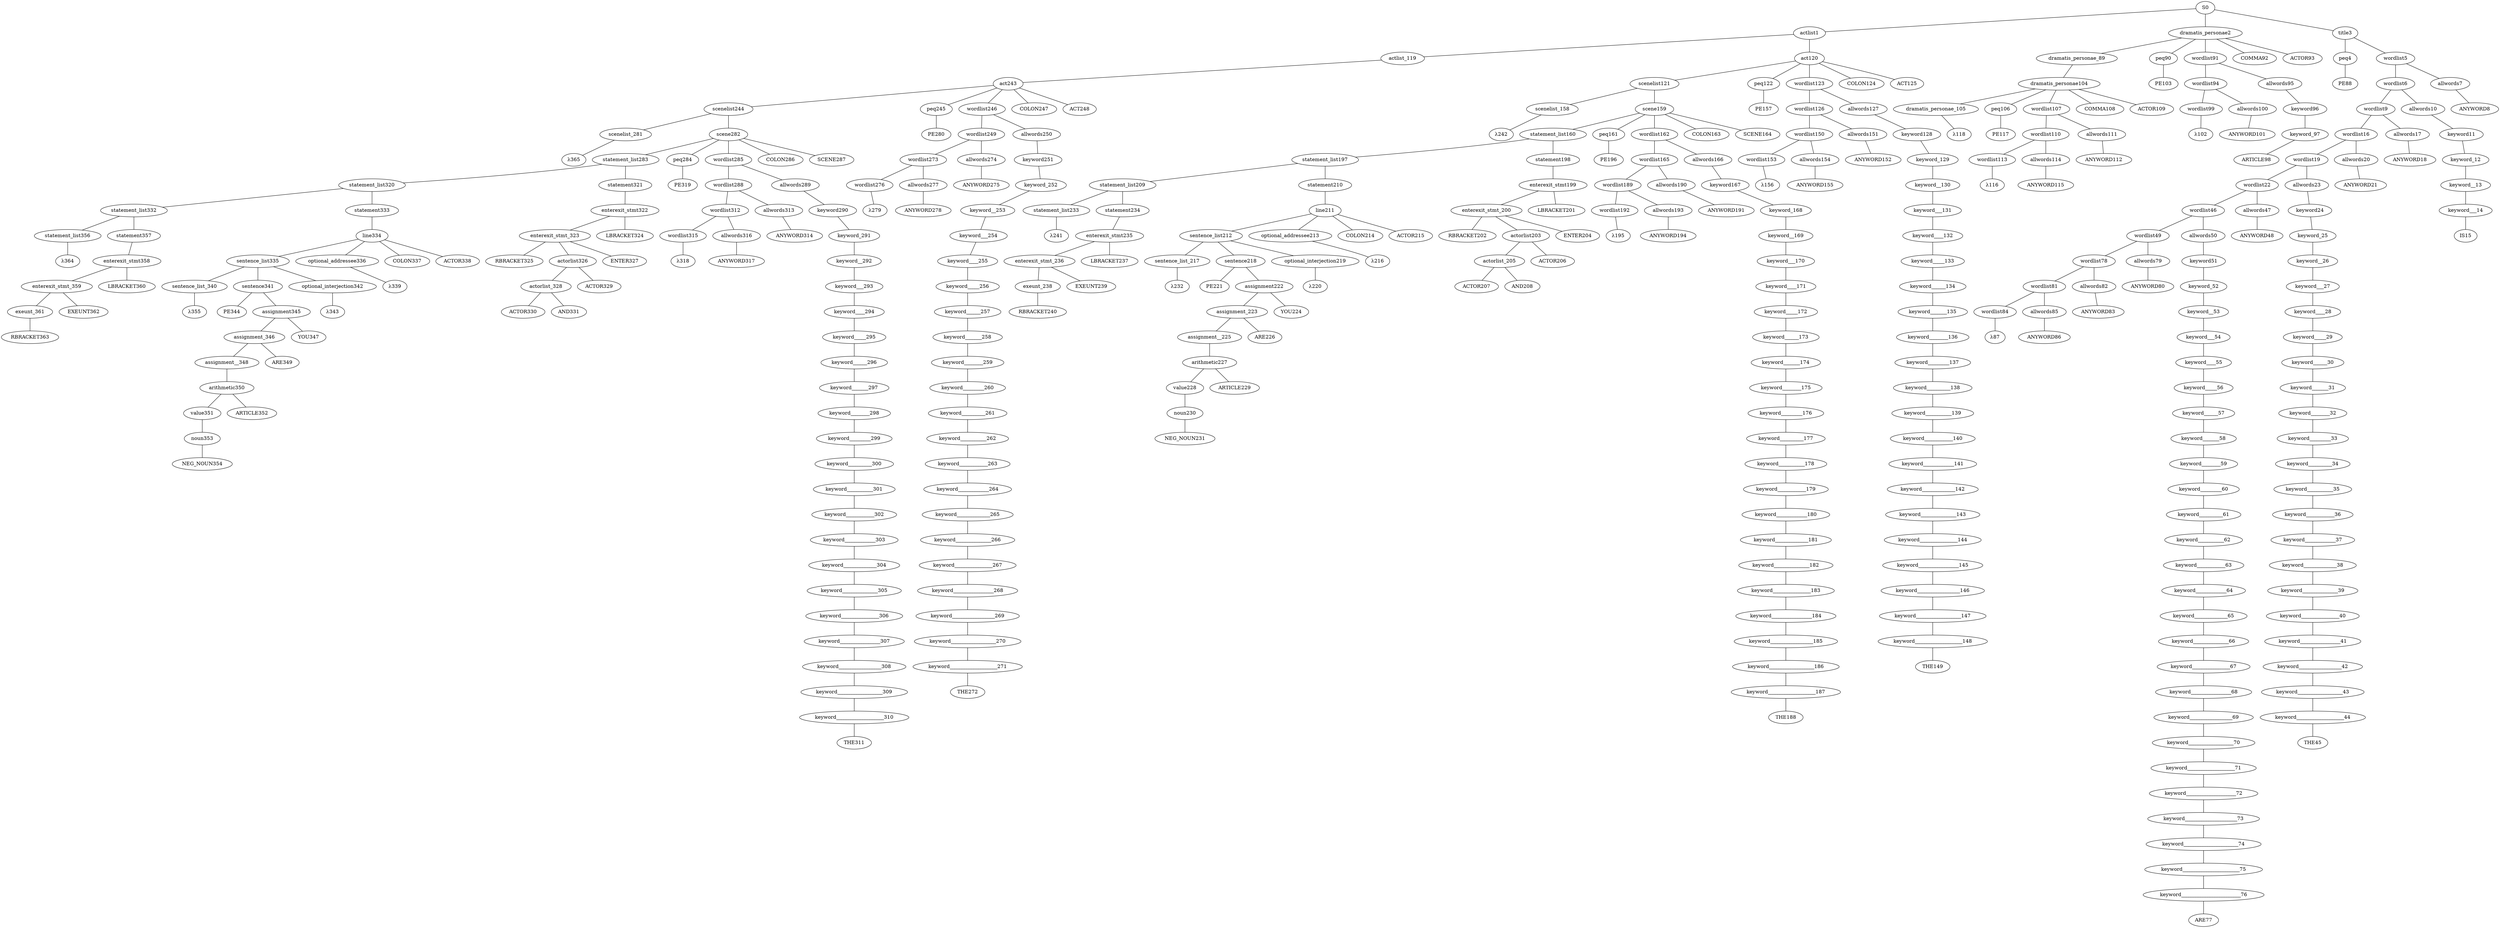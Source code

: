 strict graph {
	S0 -- actlist1
	S0 -- dramatis_personae2
	S0 -- title3

	title3 -- peq4
	title3 -- wordlist5

	wordlist5 -- wordlist6
	wordlist5 -- allwords7

	allwords7 -- ANYWORD8


	wordlist6 -- wordlist9
	wordlist6 -- allwords10

	allwords10 -- keyword11

	keyword11 -- keyword_12

	keyword_12 -- keyword__13

	keyword__13 -- keyword___14

	keyword___14 -- IS15


	wordlist9 -- wordlist16
	wordlist9 -- allwords17

	allwords17 -- ANYWORD18


	wordlist16 -- wordlist19
	wordlist16 -- allwords20

	allwords20 -- ANYWORD21


	wordlist19 -- wordlist22
	wordlist19 -- allwords23

	allwords23 -- keyword24

	keyword24 -- keyword_25

	keyword_25 -- keyword__26

	keyword__26 -- keyword___27

	keyword___27 -- keyword____28

	keyword____28 -- keyword_____29

	keyword_____29 -- keyword______30

	keyword______30 -- keyword_______31

	keyword_______31 -- keyword________32

	keyword________32 -- keyword_________33

	keyword_________33 -- keyword__________34

	keyword__________34 -- keyword___________35

	keyword___________35 -- keyword____________36

	keyword____________36 -- keyword_____________37

	keyword_____________37 -- keyword______________38

	keyword______________38 -- keyword_______________39

	keyword_______________39 -- keyword________________40

	keyword________________40 -- keyword_________________41

	keyword_________________41 -- keyword__________________42

	keyword__________________42 -- keyword___________________43

	keyword___________________43 -- keyword____________________44

	keyword____________________44 -- THE45


	wordlist22 -- wordlist46
	wordlist22 -- allwords47

	allwords47 -- ANYWORD48


	wordlist46 -- wordlist49
	wordlist46 -- allwords50

	allwords50 -- keyword51

	keyword51 -- keyword_52

	keyword_52 -- keyword__53

	keyword__53 -- keyword___54

	keyword___54 -- keyword____55

	keyword____55 -- keyword_____56

	keyword_____56 -- keyword______57

	keyword______57 -- keyword_______58

	keyword_______58 -- keyword________59

	keyword________59 -- keyword_________60

	keyword_________60 -- keyword__________61

	keyword__________61 -- keyword___________62

	keyword___________62 -- keyword____________63

	keyword____________63 -- keyword_____________64

	keyword_____________64 -- keyword______________65

	keyword______________65 -- keyword_______________66

	keyword_______________66 -- keyword________________67

	keyword________________67 -- keyword_________________68

	keyword_________________68 -- keyword__________________69

	keyword__________________69 -- keyword___________________70

	keyword___________________70 -- keyword____________________71

	keyword____________________71 -- keyword_____________________72

	keyword_____________________72 -- keyword______________________73

	keyword______________________73 -- keyword_______________________74

	keyword_______________________74 -- keyword________________________75

	keyword________________________75 -- keyword_________________________76

	keyword_________________________76 -- ARE77


	wordlist49 -- wordlist78
	wordlist49 -- allwords79

	allwords79 -- ANYWORD80


	wordlist78 -- wordlist81
	wordlist78 -- allwords82

	allwords82 -- ANYWORD83


	wordlist81 -- wordlist84
	wordlist81 -- allwords85

	allwords85 -- ANYWORD86


	wordlist84 -- λ87

	peq4 -- PE88


	dramatis_personae2 -- dramatis_personae_89
	dramatis_personae2 -- peq90
	dramatis_personae2 -- wordlist91
	dramatis_personae2 -- COMMA92
	dramatis_personae2 -- ACTOR93



	wordlist91 -- wordlist94
	wordlist91 -- allwords95

	allwords95 -- keyword96

	keyword96 -- keyword_97

	keyword_97 -- ARTICLE98


	wordlist94 -- wordlist99
	wordlist94 -- allwords100

	allwords100 -- ANYWORD101


	wordlist99 -- λ102

	peq90 -- PE103


	dramatis_personae_89 -- dramatis_personae104

	dramatis_personae104 -- dramatis_personae_105
	dramatis_personae104 -- peq106
	dramatis_personae104 -- wordlist107
	dramatis_personae104 -- COMMA108
	dramatis_personae104 -- ACTOR109



	wordlist107 -- wordlist110
	wordlist107 -- allwords111

	allwords111 -- ANYWORD112


	wordlist110 -- wordlist113
	wordlist110 -- allwords114

	allwords114 -- ANYWORD115


	wordlist113 -- λ116

	peq106 -- PE117


	dramatis_personae_105 -- λ118

	actlist1 -- actlist_119
	actlist1 -- act120

	act120 -- scenelist121
	act120 -- peq122
	act120 -- wordlist123
	act120 -- COLON124
	act120 -- ACT125



	wordlist123 -- wordlist126
	wordlist123 -- allwords127

	allwords127 -- keyword128

	keyword128 -- keyword_129

	keyword_129 -- keyword__130

	keyword__130 -- keyword___131

	keyword___131 -- keyword____132

	keyword____132 -- keyword_____133

	keyword_____133 -- keyword______134

	keyword______134 -- keyword_______135

	keyword_______135 -- keyword________136

	keyword________136 -- keyword_________137

	keyword_________137 -- keyword__________138

	keyword__________138 -- keyword___________139

	keyword___________139 -- keyword____________140

	keyword____________140 -- keyword_____________141

	keyword_____________141 -- keyword______________142

	keyword______________142 -- keyword_______________143

	keyword_______________143 -- keyword________________144

	keyword________________144 -- keyword_________________145

	keyword_________________145 -- keyword__________________146

	keyword__________________146 -- keyword___________________147

	keyword___________________147 -- keyword____________________148

	keyword____________________148 -- THE149


	wordlist126 -- wordlist150
	wordlist126 -- allwords151

	allwords151 -- ANYWORD152


	wordlist150 -- wordlist153
	wordlist150 -- allwords154

	allwords154 -- ANYWORD155


	wordlist153 -- λ156

	peq122 -- PE157


	scenelist121 -- scenelist_158
	scenelist121 -- scene159

	scene159 -- statement_list160
	scene159 -- peq161
	scene159 -- wordlist162
	scene159 -- COLON163
	scene159 -- SCENE164



	wordlist162 -- wordlist165
	wordlist162 -- allwords166

	allwords166 -- keyword167

	keyword167 -- keyword_168

	keyword_168 -- keyword__169

	keyword__169 -- keyword___170

	keyword___170 -- keyword____171

	keyword____171 -- keyword_____172

	keyword_____172 -- keyword______173

	keyword______173 -- keyword_______174

	keyword_______174 -- keyword________175

	keyword________175 -- keyword_________176

	keyword_________176 -- keyword__________177

	keyword__________177 -- keyword___________178

	keyword___________178 -- keyword____________179

	keyword____________179 -- keyword_____________180

	keyword_____________180 -- keyword______________181

	keyword______________181 -- keyword_______________182

	keyword_______________182 -- keyword________________183

	keyword________________183 -- keyword_________________184

	keyword_________________184 -- keyword__________________185

	keyword__________________185 -- keyword___________________186

	keyword___________________186 -- keyword____________________187

	keyword____________________187 -- THE188


	wordlist165 -- wordlist189
	wordlist165 -- allwords190

	allwords190 -- ANYWORD191


	wordlist189 -- wordlist192
	wordlist189 -- allwords193

	allwords193 -- ANYWORD194


	wordlist192 -- λ195

	peq161 -- PE196


	statement_list160 -- statement_list197
	statement_list160 -- statement198

	statement198 -- enterexit_stmt199

	enterexit_stmt199 -- enterexit_stmt_200
	enterexit_stmt199 -- LBRACKET201


	enterexit_stmt_200 -- RBRACKET202
	enterexit_stmt_200 -- actorlist203
	enterexit_stmt_200 -- ENTER204


	actorlist203 -- actorlist_205
	actorlist203 -- ACTOR206


	actorlist_205 -- ACTOR207
	actorlist_205 -- AND208




	statement_list197 -- statement_list209
	statement_list197 -- statement210

	statement210 -- line211

	line211 -- sentence_list212
	line211 -- optional_addressee213
	line211 -- COLON214
	line211 -- ACTOR215



	optional_addressee213 -- λ216

	sentence_list212 -- sentence_list_217
	sentence_list212 -- sentence218
	sentence_list212 -- optional_interjection219

	optional_interjection219 -- λ220

	sentence218 -- PE221
	sentence218 -- assignment222

	assignment222 -- assignment_223
	assignment222 -- YOU224


	assignment_223 -- assignment__225
	assignment_223 -- ARE226


	assignment__225 -- arithmetic227

	arithmetic227 -- value228
	arithmetic227 -- ARTICLE229


	value228 -- noun230

	noun230 -- NEG_NOUN231



	sentence_list_217 -- λ232

	statement_list209 -- statement_list233
	statement_list209 -- statement234

	statement234 -- enterexit_stmt235

	enterexit_stmt235 -- enterexit_stmt_236
	enterexit_stmt235 -- LBRACKET237


	enterexit_stmt_236 -- exeunt_238
	enterexit_stmt_236 -- EXEUNT239


	exeunt_238 -- RBRACKET240


	statement_list233 -- λ241

	scenelist_158 -- λ242

	actlist_119 -- act243

	act243 -- scenelist244
	act243 -- peq245
	act243 -- wordlist246
	act243 -- COLON247
	act243 -- ACT248



	wordlist246 -- wordlist249
	wordlist246 -- allwords250

	allwords250 -- keyword251

	keyword251 -- keyword_252

	keyword_252 -- keyword__253

	keyword__253 -- keyword___254

	keyword___254 -- keyword____255

	keyword____255 -- keyword_____256

	keyword_____256 -- keyword______257

	keyword______257 -- keyword_______258

	keyword_______258 -- keyword________259

	keyword________259 -- keyword_________260

	keyword_________260 -- keyword__________261

	keyword__________261 -- keyword___________262

	keyword___________262 -- keyword____________263

	keyword____________263 -- keyword_____________264

	keyword_____________264 -- keyword______________265

	keyword______________265 -- keyword_______________266

	keyword_______________266 -- keyword________________267

	keyword________________267 -- keyword_________________268

	keyword_________________268 -- keyword__________________269

	keyword__________________269 -- keyword___________________270

	keyword___________________270 -- keyword____________________271

	keyword____________________271 -- THE272


	wordlist249 -- wordlist273
	wordlist249 -- allwords274

	allwords274 -- ANYWORD275


	wordlist273 -- wordlist276
	wordlist273 -- allwords277

	allwords277 -- ANYWORD278


	wordlist276 -- λ279

	peq245 -- PE280


	scenelist244 -- scenelist_281
	scenelist244 -- scene282

	scene282 -- statement_list283
	scene282 -- peq284
	scene282 -- wordlist285
	scene282 -- COLON286
	scene282 -- SCENE287



	wordlist285 -- wordlist288
	wordlist285 -- allwords289

	allwords289 -- keyword290

	keyword290 -- keyword_291

	keyword_291 -- keyword__292

	keyword__292 -- keyword___293

	keyword___293 -- keyword____294

	keyword____294 -- keyword_____295

	keyword_____295 -- keyword______296

	keyword______296 -- keyword_______297

	keyword_______297 -- keyword________298

	keyword________298 -- keyword_________299

	keyword_________299 -- keyword__________300

	keyword__________300 -- keyword___________301

	keyword___________301 -- keyword____________302

	keyword____________302 -- keyword_____________303

	keyword_____________303 -- keyword______________304

	keyword______________304 -- keyword_______________305

	keyword_______________305 -- keyword________________306

	keyword________________306 -- keyword_________________307

	keyword_________________307 -- keyword__________________308

	keyword__________________308 -- keyword___________________309

	keyword___________________309 -- keyword____________________310

	keyword____________________310 -- THE311


	wordlist288 -- wordlist312
	wordlist288 -- allwords313

	allwords313 -- ANYWORD314


	wordlist312 -- wordlist315
	wordlist312 -- allwords316

	allwords316 -- ANYWORD317


	wordlist315 -- λ318

	peq284 -- PE319


	statement_list283 -- statement_list320
	statement_list283 -- statement321

	statement321 -- enterexit_stmt322

	enterexit_stmt322 -- enterexit_stmt_323
	enterexit_stmt322 -- LBRACKET324


	enterexit_stmt_323 -- RBRACKET325
	enterexit_stmt_323 -- actorlist326
	enterexit_stmt_323 -- ENTER327


	actorlist326 -- actorlist_328
	actorlist326 -- ACTOR329


	actorlist_328 -- ACTOR330
	actorlist_328 -- AND331




	statement_list320 -- statement_list332
	statement_list320 -- statement333

	statement333 -- line334

	line334 -- sentence_list335
	line334 -- optional_addressee336
	line334 -- COLON337
	line334 -- ACTOR338



	optional_addressee336 -- λ339

	sentence_list335 -- sentence_list_340
	sentence_list335 -- sentence341
	sentence_list335 -- optional_interjection342

	optional_interjection342 -- λ343

	sentence341 -- PE344
	sentence341 -- assignment345

	assignment345 -- assignment_346
	assignment345 -- YOU347


	assignment_346 -- assignment__348
	assignment_346 -- ARE349


	assignment__348 -- arithmetic350

	arithmetic350 -- value351
	arithmetic350 -- ARTICLE352


	value351 -- noun353

	noun353 -- NEG_NOUN354



	sentence_list_340 -- λ355

	statement_list332 -- statement_list356
	statement_list332 -- statement357

	statement357 -- enterexit_stmt358

	enterexit_stmt358 -- enterexit_stmt_359
	enterexit_stmt358 -- LBRACKET360


	enterexit_stmt_359 -- exeunt_361
	enterexit_stmt_359 -- EXEUNT362


	exeunt_361 -- RBRACKET363


	statement_list356 -- λ364

	scenelist_281 -- λ365


}